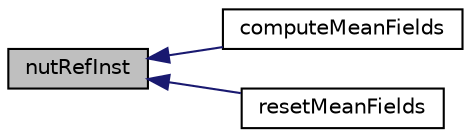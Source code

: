 digraph "nutRefInst"
{
  bgcolor="transparent";
  edge [fontname="Helvetica",fontsize="10",labelfontname="Helvetica",labelfontsize="10"];
  node [fontname="Helvetica",fontsize="10",shape=record];
  rankdir="LR";
  Node1 [label="nutRefInst",height=0.2,width=0.4,color="black", fillcolor="grey75", style="filled" fontcolor="black"];
  Node1 -> Node2 [dir="back",color="midnightblue",fontsize="10",style="solid",fontname="Helvetica"];
  Node2 [label="computeMeanFields",height=0.2,width=0.4,color="black",URL="$classFoam_1_1incompressible_1_1RASModelVariables.html#a97ed89bbdd81dd6ad44153657b51c890",tooltip="Compute mean fields on the fly. "];
  Node1 -> Node3 [dir="back",color="midnightblue",fontsize="10",style="solid",fontname="Helvetica"];
  Node3 [label="resetMeanFields",height=0.2,width=0.4,color="black",URL="$classFoam_1_1incompressible_1_1RASModelVariables.html#a9e69f84d4464fd3408a050c3090fc858",tooltip="Reset mean fields to zero. "];
}

